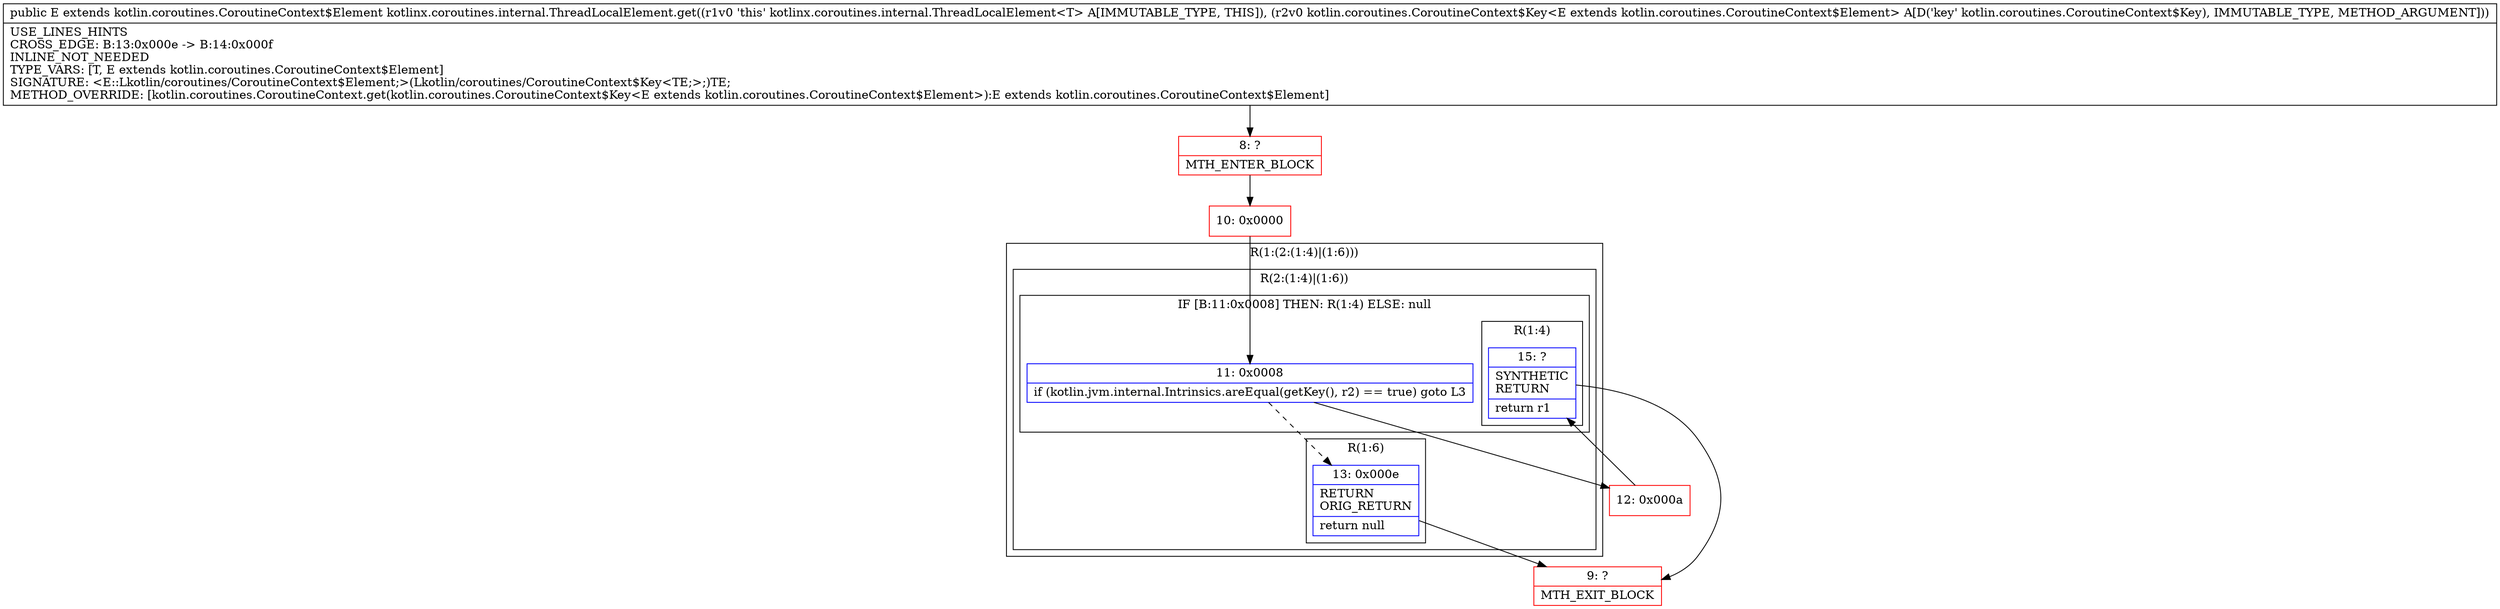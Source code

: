 digraph "CFG forkotlinx.coroutines.internal.ThreadLocalElement.get(Lkotlin\/coroutines\/CoroutineContext$Key;)Lkotlin\/coroutines\/CoroutineContext$Element;" {
subgraph cluster_Region_2085301472 {
label = "R(1:(2:(1:4)|(1:6)))";
node [shape=record,color=blue];
subgraph cluster_Region_1302087622 {
label = "R(2:(1:4)|(1:6))";
node [shape=record,color=blue];
subgraph cluster_IfRegion_505157301 {
label = "IF [B:11:0x0008] THEN: R(1:4) ELSE: null";
node [shape=record,color=blue];
Node_11 [shape=record,label="{11\:\ 0x0008|if (kotlin.jvm.internal.Intrinsics.areEqual(getKey(), r2) == true) goto L3\l}"];
subgraph cluster_Region_821247253 {
label = "R(1:4)";
node [shape=record,color=blue];
Node_15 [shape=record,label="{15\:\ ?|SYNTHETIC\lRETURN\l|return r1\l}"];
}
}
subgraph cluster_Region_368720839 {
label = "R(1:6)";
node [shape=record,color=blue];
Node_13 [shape=record,label="{13\:\ 0x000e|RETURN\lORIG_RETURN\l|return null\l}"];
}
}
}
Node_8 [shape=record,color=red,label="{8\:\ ?|MTH_ENTER_BLOCK\l}"];
Node_10 [shape=record,color=red,label="{10\:\ 0x0000}"];
Node_12 [shape=record,color=red,label="{12\:\ 0x000a}"];
Node_9 [shape=record,color=red,label="{9\:\ ?|MTH_EXIT_BLOCK\l}"];
MethodNode[shape=record,label="{public E extends kotlin.coroutines.CoroutineContext$Element kotlinx.coroutines.internal.ThreadLocalElement.get((r1v0 'this' kotlinx.coroutines.internal.ThreadLocalElement\<T\> A[IMMUTABLE_TYPE, THIS]), (r2v0 kotlin.coroutines.CoroutineContext$Key\<E extends kotlin.coroutines.CoroutineContext$Element\> A[D('key' kotlin.coroutines.CoroutineContext$Key), IMMUTABLE_TYPE, METHOD_ARGUMENT]))  | USE_LINES_HINTS\lCROSS_EDGE: B:13:0x000e \-\> B:14:0x000f\lINLINE_NOT_NEEDED\lTYPE_VARS: [T, E extends kotlin.coroutines.CoroutineContext$Element]\lSIGNATURE: \<E::Lkotlin\/coroutines\/CoroutineContext$Element;\>(Lkotlin\/coroutines\/CoroutineContext$Key\<TE;\>;)TE;\lMETHOD_OVERRIDE: [kotlin.coroutines.CoroutineContext.get(kotlin.coroutines.CoroutineContext$Key\<E extends kotlin.coroutines.CoroutineContext$Element\>):E extends kotlin.coroutines.CoroutineContext$Element]\l}"];
MethodNode -> Node_8;Node_11 -> Node_12;
Node_11 -> Node_13[style=dashed];
Node_15 -> Node_9;
Node_13 -> Node_9;
Node_8 -> Node_10;
Node_10 -> Node_11;
Node_12 -> Node_15;
}

